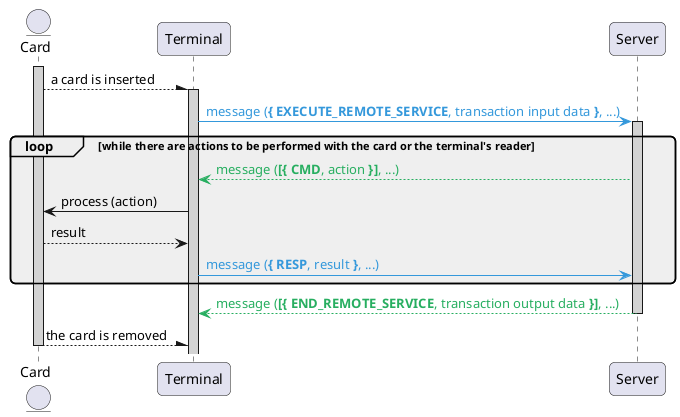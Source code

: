 @startuml

' == THEME ==

skinparam RoundCorner 10
'skinparam sequenceArrowThickness 2

' == CONTENT ==

entity "Card" as card
participant "Terminal" as client
participant "Server" as server

activate card #LightGrey
card --\ client : a card is inserted

activate client #LightGrey
client -[#3498DB]> server : <color: #3498DB>message (**{** **EXECUTE_REMOTE_SERVICE**, transaction input data **}**, ...)

activate server #LightGrey

loop #EFEFEF while there are actions to be performed with the card or the terminal's reader
    server -[#27AE60]-> client : <color:#27AE60>message (**[{** **CMD**, action **}]**, ...)
    client -> card : process (action)
    card --> client : result
    client -[#3498DB]> server : <color: #3498DB>message (**{** **RESP**, result **}**, ...)
end

server -[#27AE60]-> client : <color:#27AE60>message (**[{** **END_REMOTE_SERVICE**, transaction output data **}]**, ...)
deactivate server

card --\ client : the card is removed
deactivate card

@enduml